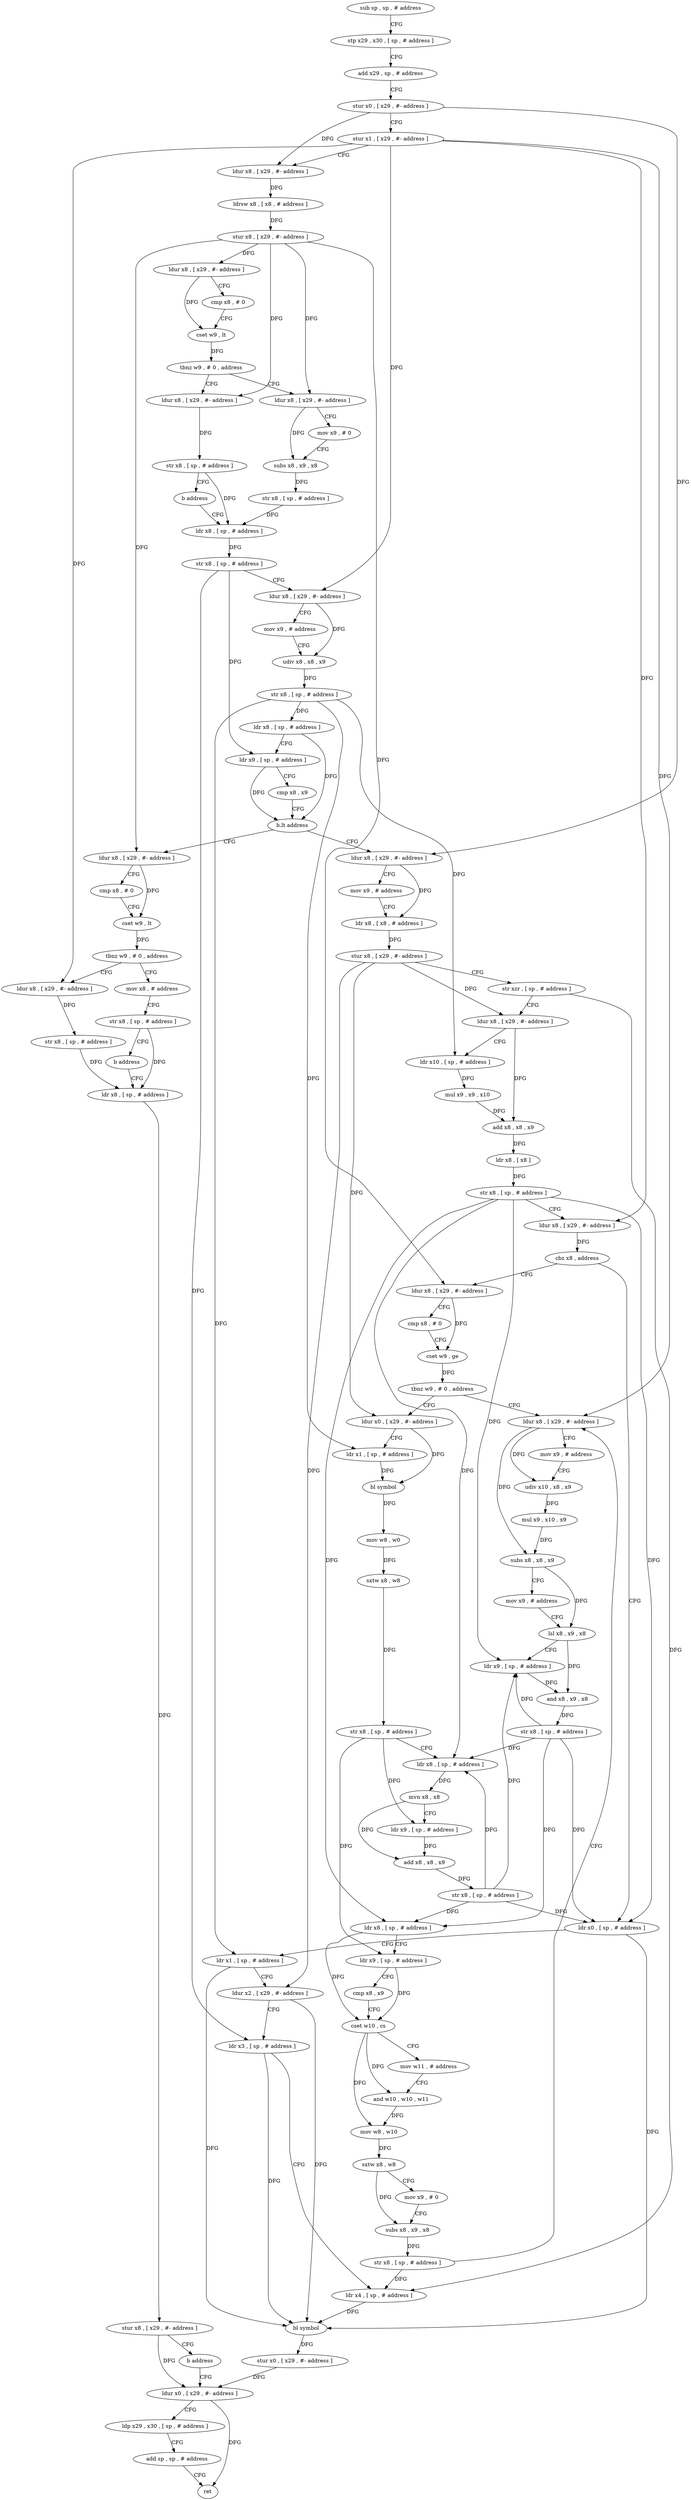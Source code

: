 digraph "func" {
"4275444" [label = "sub sp , sp , # address" ]
"4275448" [label = "stp x29 , x30 , [ sp , # address ]" ]
"4275452" [label = "add x29 , sp , # address" ]
"4275456" [label = "stur x0 , [ x29 , #- address ]" ]
"4275460" [label = "stur x1 , [ x29 , #- address ]" ]
"4275464" [label = "ldur x8 , [ x29 , #- address ]" ]
"4275468" [label = "ldrsw x8 , [ x8 , # address ]" ]
"4275472" [label = "stur x8 , [ x29 , #- address ]" ]
"4275476" [label = "ldur x8 , [ x29 , #- address ]" ]
"4275480" [label = "cmp x8 , # 0" ]
"4275484" [label = "cset w9 , lt" ]
"4275488" [label = "tbnz w9 , # 0 , address" ]
"4275504" [label = "ldur x8 , [ x29 , #- address ]" ]
"4275492" [label = "ldur x8 , [ x29 , #- address ]" ]
"4275508" [label = "mov x9 , # 0" ]
"4275512" [label = "subs x8 , x9 , x8" ]
"4275516" [label = "str x8 , [ sp , # address ]" ]
"4275520" [label = "ldr x8 , [ sp , # address ]" ]
"4275496" [label = "str x8 , [ sp , # address ]" ]
"4275500" [label = "b address" ]
"4275608" [label = "ldur x8 , [ x29 , #- address ]" ]
"4275612" [label = "mov x9 , # address" ]
"4275616" [label = "ldr x8 , [ x8 , # address ]" ]
"4275620" [label = "stur x8 , [ x29 , #- address ]" ]
"4275624" [label = "str xzr , [ sp , # address ]" ]
"4275628" [label = "ldur x8 , [ x29 , #- address ]" ]
"4275632" [label = "ldr x10 , [ sp , # address ]" ]
"4275636" [label = "mul x9 , x9 , x10" ]
"4275640" [label = "add x8 , x8 , x9" ]
"4275644" [label = "ldr x8 , [ x8 ]" ]
"4275648" [label = "str x8 , [ sp , # address ]" ]
"4275652" [label = "ldur x8 , [ x29 , #- address ]" ]
"4275656" [label = "cbz x8 , address" ]
"4275804" [label = "ldr x0 , [ sp , # address ]" ]
"4275660" [label = "ldur x8 , [ x29 , #- address ]" ]
"4275560" [label = "ldur x8 , [ x29 , #- address ]" ]
"4275564" [label = "cmp x8 , # 0" ]
"4275568" [label = "cset w9 , lt" ]
"4275572" [label = "tbnz w9 , # 0 , address" ]
"4275588" [label = "ldur x8 , [ x29 , #- address ]" ]
"4275576" [label = "mov x8 , # address" ]
"4275524" [label = "str x8 , [ sp , # address ]" ]
"4275528" [label = "ldur x8 , [ x29 , #- address ]" ]
"4275532" [label = "mov x9 , # address" ]
"4275536" [label = "udiv x8 , x8 , x9" ]
"4275540" [label = "str x8 , [ sp , # address ]" ]
"4275544" [label = "ldr x8 , [ sp , # address ]" ]
"4275548" [label = "ldr x9 , [ sp , # address ]" ]
"4275552" [label = "cmp x8 , x9" ]
"4275556" [label = "b.lt address" ]
"4275808" [label = "ldr x1 , [ sp , # address ]" ]
"4275812" [label = "ldur x2 , [ x29 , #- address ]" ]
"4275816" [label = "ldr x3 , [ sp , # address ]" ]
"4275820" [label = "ldr x4 , [ sp , # address ]" ]
"4275824" [label = "bl symbol" ]
"4275828" [label = "stur x0 , [ x29 , #- address ]" ]
"4275832" [label = "ldur x0 , [ x29 , #- address ]" ]
"4275664" [label = "cmp x8 , # 0" ]
"4275668" [label = "cset w9 , ge" ]
"4275672" [label = "tbnz w9 , # 0 , address" ]
"4275764" [label = "ldur x8 , [ x29 , #- address ]" ]
"4275676" [label = "ldur x0 , [ x29 , #- address ]" ]
"4275592" [label = "str x8 , [ sp , # address ]" ]
"4275596" [label = "ldr x8 , [ sp , # address ]" ]
"4275580" [label = "str x8 , [ sp , # address ]" ]
"4275584" [label = "b address" ]
"4275768" [label = "mov x9 , # address" ]
"4275772" [label = "udiv x10 , x8 , x9" ]
"4275776" [label = "mul x9 , x10 , x9" ]
"4275780" [label = "subs x8 , x8 , x9" ]
"4275784" [label = "mov x9 , # address" ]
"4275788" [label = "lsl x8 , x9 , x8" ]
"4275792" [label = "ldr x9 , [ sp , # address ]" ]
"4275796" [label = "and x8 , x9 , x8" ]
"4275800" [label = "str x8 , [ sp , # address ]" ]
"4275680" [label = "ldr x1 , [ sp , # address ]" ]
"4275684" [label = "bl symbol" ]
"4275688" [label = "mov w8 , w0" ]
"4275692" [label = "sxtw x8 , w8" ]
"4275696" [label = "str x8 , [ sp , # address ]" ]
"4275700" [label = "ldr x8 , [ sp , # address ]" ]
"4275704" [label = "mvn x8 , x8" ]
"4275708" [label = "ldr x9 , [ sp , # address ]" ]
"4275712" [label = "add x8 , x8 , x9" ]
"4275716" [label = "str x8 , [ sp , # address ]" ]
"4275720" [label = "ldr x8 , [ sp , # address ]" ]
"4275724" [label = "ldr x9 , [ sp , # address ]" ]
"4275728" [label = "cmp x8 , x9" ]
"4275732" [label = "cset w10 , cs" ]
"4275736" [label = "mov w11 , # address" ]
"4275740" [label = "and w10 , w10 , w11" ]
"4275744" [label = "mov w8 , w10" ]
"4275748" [label = "sxtw x8 , w8" ]
"4275752" [label = "mov x9 , # 0" ]
"4275756" [label = "subs x8 , x9 , x8" ]
"4275760" [label = "str x8 , [ sp , # address ]" ]
"4275836" [label = "ldp x29 , x30 , [ sp , # address ]" ]
"4275840" [label = "add sp , sp , # address" ]
"4275844" [label = "ret" ]
"4275600" [label = "stur x8 , [ x29 , #- address ]" ]
"4275604" [label = "b address" ]
"4275444" -> "4275448" [ label = "CFG" ]
"4275448" -> "4275452" [ label = "CFG" ]
"4275452" -> "4275456" [ label = "CFG" ]
"4275456" -> "4275460" [ label = "CFG" ]
"4275456" -> "4275464" [ label = "DFG" ]
"4275456" -> "4275608" [ label = "DFG" ]
"4275460" -> "4275464" [ label = "CFG" ]
"4275460" -> "4275528" [ label = "DFG" ]
"4275460" -> "4275652" [ label = "DFG" ]
"4275460" -> "4275588" [ label = "DFG" ]
"4275460" -> "4275764" [ label = "DFG" ]
"4275464" -> "4275468" [ label = "DFG" ]
"4275468" -> "4275472" [ label = "DFG" ]
"4275472" -> "4275476" [ label = "DFG" ]
"4275472" -> "4275504" [ label = "DFG" ]
"4275472" -> "4275492" [ label = "DFG" ]
"4275472" -> "4275560" [ label = "DFG" ]
"4275472" -> "4275660" [ label = "DFG" ]
"4275476" -> "4275480" [ label = "CFG" ]
"4275476" -> "4275484" [ label = "DFG" ]
"4275480" -> "4275484" [ label = "CFG" ]
"4275484" -> "4275488" [ label = "DFG" ]
"4275488" -> "4275504" [ label = "CFG" ]
"4275488" -> "4275492" [ label = "CFG" ]
"4275504" -> "4275508" [ label = "CFG" ]
"4275504" -> "4275512" [ label = "DFG" ]
"4275492" -> "4275496" [ label = "DFG" ]
"4275508" -> "4275512" [ label = "CFG" ]
"4275512" -> "4275516" [ label = "DFG" ]
"4275516" -> "4275520" [ label = "DFG" ]
"4275520" -> "4275524" [ label = "DFG" ]
"4275496" -> "4275500" [ label = "CFG" ]
"4275496" -> "4275520" [ label = "DFG" ]
"4275500" -> "4275520" [ label = "CFG" ]
"4275608" -> "4275612" [ label = "CFG" ]
"4275608" -> "4275616" [ label = "DFG" ]
"4275612" -> "4275616" [ label = "CFG" ]
"4275616" -> "4275620" [ label = "DFG" ]
"4275620" -> "4275624" [ label = "CFG" ]
"4275620" -> "4275628" [ label = "DFG" ]
"4275620" -> "4275812" [ label = "DFG" ]
"4275620" -> "4275676" [ label = "DFG" ]
"4275624" -> "4275628" [ label = "CFG" ]
"4275624" -> "4275820" [ label = "DFG" ]
"4275628" -> "4275632" [ label = "CFG" ]
"4275628" -> "4275640" [ label = "DFG" ]
"4275632" -> "4275636" [ label = "DFG" ]
"4275636" -> "4275640" [ label = "DFG" ]
"4275640" -> "4275644" [ label = "DFG" ]
"4275644" -> "4275648" [ label = "DFG" ]
"4275648" -> "4275652" [ label = "CFG" ]
"4275648" -> "4275804" [ label = "DFG" ]
"4275648" -> "4275792" [ label = "DFG" ]
"4275648" -> "4275700" [ label = "DFG" ]
"4275648" -> "4275720" [ label = "DFG" ]
"4275652" -> "4275656" [ label = "DFG" ]
"4275656" -> "4275804" [ label = "CFG" ]
"4275656" -> "4275660" [ label = "CFG" ]
"4275804" -> "4275808" [ label = "CFG" ]
"4275804" -> "4275824" [ label = "DFG" ]
"4275660" -> "4275664" [ label = "CFG" ]
"4275660" -> "4275668" [ label = "DFG" ]
"4275560" -> "4275564" [ label = "CFG" ]
"4275560" -> "4275568" [ label = "DFG" ]
"4275564" -> "4275568" [ label = "CFG" ]
"4275568" -> "4275572" [ label = "DFG" ]
"4275572" -> "4275588" [ label = "CFG" ]
"4275572" -> "4275576" [ label = "CFG" ]
"4275588" -> "4275592" [ label = "DFG" ]
"4275576" -> "4275580" [ label = "CFG" ]
"4275524" -> "4275528" [ label = "CFG" ]
"4275524" -> "4275548" [ label = "DFG" ]
"4275524" -> "4275816" [ label = "DFG" ]
"4275528" -> "4275532" [ label = "CFG" ]
"4275528" -> "4275536" [ label = "DFG" ]
"4275532" -> "4275536" [ label = "CFG" ]
"4275536" -> "4275540" [ label = "DFG" ]
"4275540" -> "4275544" [ label = "DFG" ]
"4275540" -> "4275632" [ label = "DFG" ]
"4275540" -> "4275808" [ label = "DFG" ]
"4275540" -> "4275680" [ label = "DFG" ]
"4275544" -> "4275548" [ label = "CFG" ]
"4275544" -> "4275556" [ label = "DFG" ]
"4275548" -> "4275552" [ label = "CFG" ]
"4275548" -> "4275556" [ label = "DFG" ]
"4275552" -> "4275556" [ label = "CFG" ]
"4275556" -> "4275608" [ label = "CFG" ]
"4275556" -> "4275560" [ label = "CFG" ]
"4275808" -> "4275812" [ label = "CFG" ]
"4275808" -> "4275824" [ label = "DFG" ]
"4275812" -> "4275816" [ label = "CFG" ]
"4275812" -> "4275824" [ label = "DFG" ]
"4275816" -> "4275820" [ label = "CFG" ]
"4275816" -> "4275824" [ label = "DFG" ]
"4275820" -> "4275824" [ label = "DFG" ]
"4275824" -> "4275828" [ label = "DFG" ]
"4275828" -> "4275832" [ label = "DFG" ]
"4275832" -> "4275836" [ label = "CFG" ]
"4275832" -> "4275844" [ label = "DFG" ]
"4275664" -> "4275668" [ label = "CFG" ]
"4275668" -> "4275672" [ label = "DFG" ]
"4275672" -> "4275764" [ label = "CFG" ]
"4275672" -> "4275676" [ label = "CFG" ]
"4275764" -> "4275768" [ label = "CFG" ]
"4275764" -> "4275772" [ label = "DFG" ]
"4275764" -> "4275780" [ label = "DFG" ]
"4275676" -> "4275680" [ label = "CFG" ]
"4275676" -> "4275684" [ label = "DFG" ]
"4275592" -> "4275596" [ label = "DFG" ]
"4275596" -> "4275600" [ label = "DFG" ]
"4275580" -> "4275584" [ label = "CFG" ]
"4275580" -> "4275596" [ label = "DFG" ]
"4275584" -> "4275596" [ label = "CFG" ]
"4275768" -> "4275772" [ label = "CFG" ]
"4275772" -> "4275776" [ label = "DFG" ]
"4275776" -> "4275780" [ label = "DFG" ]
"4275780" -> "4275784" [ label = "CFG" ]
"4275780" -> "4275788" [ label = "DFG" ]
"4275784" -> "4275788" [ label = "CFG" ]
"4275788" -> "4275792" [ label = "CFG" ]
"4275788" -> "4275796" [ label = "DFG" ]
"4275792" -> "4275796" [ label = "DFG" ]
"4275796" -> "4275800" [ label = "DFG" ]
"4275800" -> "4275804" [ label = "DFG" ]
"4275800" -> "4275792" [ label = "DFG" ]
"4275800" -> "4275700" [ label = "DFG" ]
"4275800" -> "4275720" [ label = "DFG" ]
"4275680" -> "4275684" [ label = "DFG" ]
"4275684" -> "4275688" [ label = "DFG" ]
"4275688" -> "4275692" [ label = "DFG" ]
"4275692" -> "4275696" [ label = "DFG" ]
"4275696" -> "4275700" [ label = "CFG" ]
"4275696" -> "4275708" [ label = "DFG" ]
"4275696" -> "4275724" [ label = "DFG" ]
"4275700" -> "4275704" [ label = "DFG" ]
"4275704" -> "4275708" [ label = "CFG" ]
"4275704" -> "4275712" [ label = "DFG" ]
"4275708" -> "4275712" [ label = "DFG" ]
"4275712" -> "4275716" [ label = "DFG" ]
"4275716" -> "4275720" [ label = "DFG" ]
"4275716" -> "4275804" [ label = "DFG" ]
"4275716" -> "4275792" [ label = "DFG" ]
"4275716" -> "4275700" [ label = "DFG" ]
"4275720" -> "4275724" [ label = "CFG" ]
"4275720" -> "4275732" [ label = "DFG" ]
"4275724" -> "4275728" [ label = "CFG" ]
"4275724" -> "4275732" [ label = "DFG" ]
"4275728" -> "4275732" [ label = "CFG" ]
"4275732" -> "4275736" [ label = "CFG" ]
"4275732" -> "4275740" [ label = "DFG" ]
"4275732" -> "4275744" [ label = "DFG" ]
"4275736" -> "4275740" [ label = "CFG" ]
"4275740" -> "4275744" [ label = "DFG" ]
"4275744" -> "4275748" [ label = "DFG" ]
"4275748" -> "4275752" [ label = "CFG" ]
"4275748" -> "4275756" [ label = "DFG" ]
"4275752" -> "4275756" [ label = "CFG" ]
"4275756" -> "4275760" [ label = "DFG" ]
"4275760" -> "4275764" [ label = "CFG" ]
"4275760" -> "4275820" [ label = "DFG" ]
"4275836" -> "4275840" [ label = "CFG" ]
"4275840" -> "4275844" [ label = "CFG" ]
"4275600" -> "4275604" [ label = "CFG" ]
"4275600" -> "4275832" [ label = "DFG" ]
"4275604" -> "4275832" [ label = "CFG" ]
}
